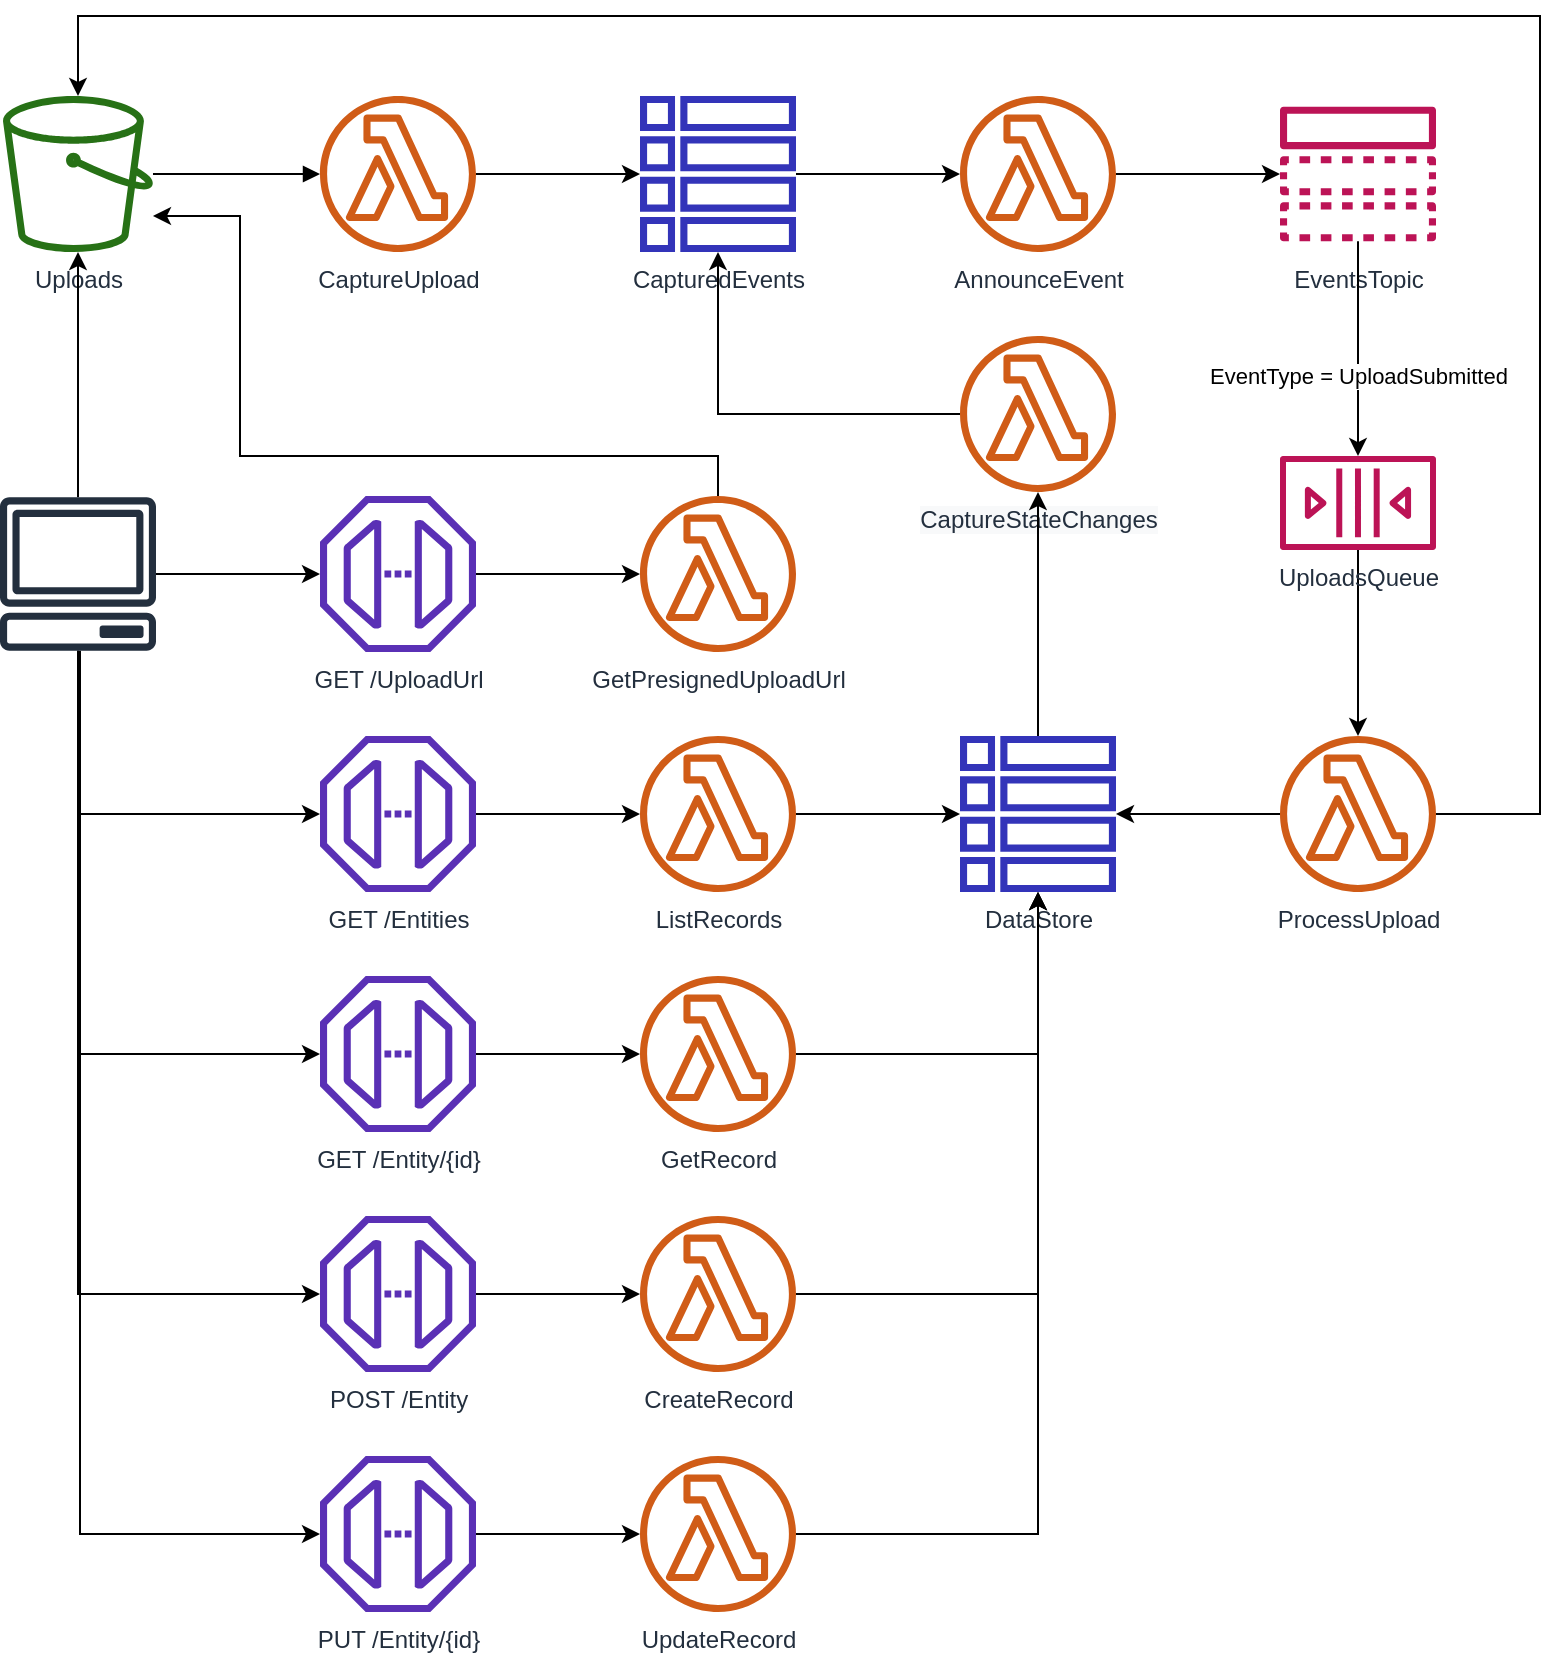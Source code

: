 <mxfile compressed="false">
    <diagram id="JkeCzRaAXA9yDT0niHJ5" name="Page-1">
        <mxGraphModel dx="940" dy="530" grid="1" gridSize="10" guides="1" tooltips="1" connect="1" arrows="1" fold="1" page="1" pageScale="1" pageWidth="850" pageHeight="1400" background="#FFFFFF" math="0" shadow="0">
            <root>
                <mxCell id="0"/>
                <mxCell id="1" parent="0"/>
                <mxCell id="k7aemHpgfqK2G6UQP_n8-1" value="&lt;span&gt;Uploads&lt;/span&gt;" style="outlineConnect=0;fontColor=#232F3E;gradientColor=none;fillColor=#277116;strokeColor=none;dashed=0;verticalLabelPosition=bottom;verticalAlign=top;align=center;html=1;fontSize=12;fontStyle=0;pointerEvents=1;shape=mxgraph.aws4.bucket;" parent="1" vertex="1">
                    <mxGeometry x="40" y="80" width="78" height="78" as="geometry"/>
                </mxCell>
                <mxCell id="JZLs2FqF0W2ko9GQ3f_p-4" style="edgeStyle=orthogonalEdgeStyle;rounded=0;orthogonalLoop=1;jettySize=auto;html=1;startArrow=none;startFill=0;strokeColor=#000000;" parent="1" source="k7aemHpgfqK2G6UQP_n8-3" target="k7aemHpgfqK2G6UQP_n8-5" edge="1">
                    <mxGeometry relative="1" as="geometry">
                        <Array as="points">
                            <mxPoint x="630" y="439"/>
                            <mxPoint x="630" y="439"/>
                        </Array>
                    </mxGeometry>
                </mxCell>
                <mxCell id="tSfun1f35xkHQWBB_WDs-2" style="edgeStyle=orthogonalEdgeStyle;rounded=0;orthogonalLoop=1;jettySize=auto;html=1;strokeColor=#000000;" parent="1" source="k7aemHpgfqK2G6UQP_n8-3" target="k7aemHpgfqK2G6UQP_n8-1" edge="1">
                    <mxGeometry relative="1" as="geometry">
                        <Array as="points">
                            <mxPoint x="810" y="439"/>
                            <mxPoint x="810" y="40"/>
                            <mxPoint x="79" y="40"/>
                        </Array>
                    </mxGeometry>
                </mxCell>
                <mxCell id="k7aemHpgfqK2G6UQP_n8-3" value="&lt;span&gt;ProcessUpload&lt;/span&gt;" style="outlineConnect=0;fontColor=#232F3E;gradientColor=none;fillColor=#D05C17;strokeColor=none;dashed=0;verticalLabelPosition=bottom;verticalAlign=top;align=center;html=1;fontSize=12;fontStyle=0;aspect=fixed;pointerEvents=1;shape=mxgraph.aws4.lambda_function;" parent="1" vertex="1">
                    <mxGeometry x="680" y="400" width="78" height="78" as="geometry"/>
                </mxCell>
                <mxCell id="k7aemHpgfqK2G6UQP_n8-5" value="DataStore" style="outlineConnect=0;fontColor=#232F3E;gradientColor=none;fillColor=#3334B9;strokeColor=none;dashed=0;verticalLabelPosition=bottom;verticalAlign=top;align=center;html=1;fontSize=12;fontStyle=0;aspect=fixed;pointerEvents=1;shape=mxgraph.aws4.table;" parent="1" vertex="1">
                    <mxGeometry x="520" y="400" width="78" height="78" as="geometry"/>
                </mxCell>
                <mxCell id="JZLs2FqF0W2ko9GQ3f_p-9" style="edgeStyle=orthogonalEdgeStyle;rounded=0;orthogonalLoop=1;jettySize=auto;html=1;startArrow=none;startFill=0;strokeColor=#000000;" parent="1" source="k7aemHpgfqK2G6UQP_n8-6" target="k7aemHpgfqK2G6UQP_n8-15" edge="1">
                    <mxGeometry relative="1" as="geometry"/>
                </mxCell>
                <mxCell id="k7aemHpgfqK2G6UQP_n8-6" value="&lt;span&gt;GET /Entities&lt;/span&gt;" style="outlineConnect=0;fontColor=#232F3E;gradientColor=none;fillColor=#5A30B5;strokeColor=none;dashed=0;verticalLabelPosition=bottom;verticalAlign=top;align=center;html=1;fontSize=12;fontStyle=0;aspect=fixed;pointerEvents=1;shape=mxgraph.aws4.endpoint;" parent="1" vertex="1">
                    <mxGeometry x="200" y="400" width="78" height="78" as="geometry"/>
                </mxCell>
                <mxCell id="k7aemHpgfqK2G6UQP_n8-7" value="" style="edgeStyle=orthogonalEdgeStyle;html=1;endArrow=block;elbow=vertical;startArrow=none;endFill=1;strokeColor=#000000;rounded=0;" parent="1" source="k7aemHpgfqK2G6UQP_n8-1" target="k7aemHpgfqK2G6UQP_n8-37" edge="1">
                    <mxGeometry width="100" relative="1" as="geometry">
                        <mxPoint x="507" y="254" as="sourcePoint"/>
                        <mxPoint x="607" y="254" as="targetPoint"/>
                    </mxGeometry>
                </mxCell>
                <mxCell id="JZLs2FqF0W2ko9GQ3f_p-10" style="edgeStyle=orthogonalEdgeStyle;rounded=0;orthogonalLoop=1;jettySize=auto;html=1;startArrow=none;startFill=0;strokeColor=#000000;" parent="1" source="k7aemHpgfqK2G6UQP_n8-13" target="k7aemHpgfqK2G6UQP_n8-19" edge="1">
                    <mxGeometry relative="1" as="geometry"/>
                </mxCell>
                <mxCell id="k7aemHpgfqK2G6UQP_n8-13" value="&lt;span&gt;GET /Entity/{id}&lt;/span&gt;" style="outlineConnect=0;fontColor=#232F3E;gradientColor=none;fillColor=#5A30B5;strokeColor=none;dashed=0;verticalLabelPosition=bottom;verticalAlign=top;align=center;html=1;fontSize=12;fontStyle=0;aspect=fixed;pointerEvents=1;shape=mxgraph.aws4.endpoint;" parent="1" vertex="1">
                    <mxGeometry x="200" y="520" width="78" height="78" as="geometry"/>
                </mxCell>
                <mxCell id="JZLs2FqF0W2ko9GQ3f_p-12" style="edgeStyle=orthogonalEdgeStyle;rounded=0;orthogonalLoop=1;jettySize=auto;html=1;startArrow=none;startFill=0;strokeColor=#000000;" parent="1" source="k7aemHpgfqK2G6UQP_n8-15" target="k7aemHpgfqK2G6UQP_n8-5" edge="1">
                    <mxGeometry relative="1" as="geometry"/>
                </mxCell>
                <mxCell id="k7aemHpgfqK2G6UQP_n8-15" value="ListRecords" style="outlineConnect=0;fontColor=#232F3E;gradientColor=none;fillColor=#D05C17;strokeColor=none;dashed=0;verticalLabelPosition=bottom;verticalAlign=top;align=center;html=1;fontSize=12;fontStyle=0;aspect=fixed;pointerEvents=1;shape=mxgraph.aws4.lambda_function;" parent="1" vertex="1">
                    <mxGeometry x="360" y="400" width="78" height="78" as="geometry"/>
                </mxCell>
                <mxCell id="JZLs2FqF0W2ko9GQ3f_p-11" style="edgeStyle=orthogonalEdgeStyle;rounded=0;orthogonalLoop=1;jettySize=auto;html=1;startArrow=none;startFill=0;strokeColor=#000000;" parent="1" source="k7aemHpgfqK2G6UQP_n8-19" target="k7aemHpgfqK2G6UQP_n8-5" edge="1">
                    <mxGeometry relative="1" as="geometry"/>
                </mxCell>
                <mxCell id="k7aemHpgfqK2G6UQP_n8-19" value="GetRecord" style="outlineConnect=0;fontColor=#232F3E;gradientColor=none;fillColor=#D05C17;strokeColor=none;dashed=0;verticalLabelPosition=bottom;verticalAlign=top;align=center;html=1;fontSize=12;fontStyle=0;aspect=fixed;pointerEvents=1;shape=mxgraph.aws4.lambda_function;" parent="1" vertex="1">
                    <mxGeometry x="360" y="520" width="78" height="78" as="geometry"/>
                </mxCell>
                <mxCell id="JZLs2FqF0W2ko9GQ3f_p-1" style="edgeStyle=orthogonalEdgeStyle;rounded=0;orthogonalLoop=1;jettySize=auto;html=1;startArrow=none;startFill=0;strokeColor=#000000;" parent="1" source="k7aemHpgfqK2G6UQP_n8-28" target="k7aemHpgfqK2G6UQP_n8-1" edge="1">
                    <mxGeometry relative="1" as="geometry"/>
                </mxCell>
                <mxCell id="JZLs2FqF0W2ko9GQ3f_p-5" style="edgeStyle=orthogonalEdgeStyle;rounded=0;orthogonalLoop=1;jettySize=auto;html=1;startArrow=none;startFill=0;strokeColor=#000000;" parent="1" source="k7aemHpgfqK2G6UQP_n8-28" target="k7aemHpgfqK2G6UQP_n8-33" edge="1">
                    <mxGeometry relative="1" as="geometry"/>
                </mxCell>
                <mxCell id="JZLs2FqF0W2ko9GQ3f_p-7" style="edgeStyle=orthogonalEdgeStyle;rounded=0;orthogonalLoop=1;jettySize=auto;html=1;startArrow=none;startFill=0;strokeColor=#000000;" parent="1" source="k7aemHpgfqK2G6UQP_n8-28" target="k7aemHpgfqK2G6UQP_n8-6" edge="1">
                    <mxGeometry relative="1" as="geometry">
                        <Array as="points">
                            <mxPoint x="79" y="439"/>
                        </Array>
                    </mxGeometry>
                </mxCell>
                <mxCell id="JZLs2FqF0W2ko9GQ3f_p-8" style="edgeStyle=orthogonalEdgeStyle;rounded=0;orthogonalLoop=1;jettySize=auto;html=1;startArrow=none;startFill=0;strokeColor=#000000;" parent="1" source="k7aemHpgfqK2G6UQP_n8-28" target="k7aemHpgfqK2G6UQP_n8-13" edge="1">
                    <mxGeometry relative="1" as="geometry">
                        <Array as="points">
                            <mxPoint x="79" y="559"/>
                        </Array>
                    </mxGeometry>
                </mxCell>
                <mxCell id="JZLs2FqF0W2ko9GQ3f_p-19" style="edgeStyle=orthogonalEdgeStyle;rounded=0;orthogonalLoop=1;jettySize=auto;html=1;startArrow=none;startFill=0;strokeColor=#000000;" parent="1" source="k7aemHpgfqK2G6UQP_n8-28" target="JZLs2FqF0W2ko9GQ3f_p-16" edge="1">
                    <mxGeometry relative="1" as="geometry">
                        <Array as="points">
                            <mxPoint x="79" y="679"/>
                        </Array>
                    </mxGeometry>
                </mxCell>
                <mxCell id="JZLs2FqF0W2ko9GQ3f_p-24" style="edgeStyle=orthogonalEdgeStyle;rounded=0;orthogonalLoop=1;jettySize=auto;html=1;startArrow=none;startFill=0;strokeColor=#000000;" parent="1" source="k7aemHpgfqK2G6UQP_n8-28" target="JZLs2FqF0W2ko9GQ3f_p-22" edge="1">
                    <mxGeometry relative="1" as="geometry">
                        <Array as="points">
                            <mxPoint x="80" y="799"/>
                        </Array>
                    </mxGeometry>
                </mxCell>
                <mxCell id="k7aemHpgfqK2G6UQP_n8-28" value="" style="outlineConnect=0;fontColor=#232F3E;gradientColor=none;fillColor=#232F3E;strokeColor=none;dashed=0;verticalLabelPosition=bottom;verticalAlign=top;align=center;html=1;fontSize=12;fontStyle=0;pointerEvents=1;shape=mxgraph.aws4.client;" parent="1" vertex="1">
                    <mxGeometry x="40" y="280" width="78" height="78" as="geometry"/>
                </mxCell>
                <mxCell id="tSfun1f35xkHQWBB_WDs-1" style="edgeStyle=orthogonalEdgeStyle;rounded=0;orthogonalLoop=1;jettySize=auto;html=1;strokeColor=#000000;" parent="1" source="k7aemHpgfqK2G6UQP_n8-31" target="k7aemHpgfqK2G6UQP_n8-1" edge="1">
                    <mxGeometry relative="1" as="geometry">
                        <Array as="points">
                            <mxPoint x="399" y="260"/>
                            <mxPoint x="160" y="260"/>
                            <mxPoint x="160" y="140"/>
                        </Array>
                    </mxGeometry>
                </mxCell>
                <mxCell id="k7aemHpgfqK2G6UQP_n8-31" value="&lt;span style=&quot;text-align: left&quot;&gt;GetPresignedUploadUrl&lt;/span&gt;" style="outlineConnect=0;fontColor=#232F3E;gradientColor=none;fillColor=#D05C17;strokeColor=none;dashed=0;verticalLabelPosition=bottom;verticalAlign=top;align=center;html=1;fontSize=12;fontStyle=0;aspect=fixed;pointerEvents=1;shape=mxgraph.aws4.lambda_function;" parent="1" vertex="1">
                    <mxGeometry x="360" y="280" width="78" height="78" as="geometry"/>
                </mxCell>
                <mxCell id="JZLs2FqF0W2ko9GQ3f_p-6" style="edgeStyle=orthogonalEdgeStyle;rounded=0;orthogonalLoop=1;jettySize=auto;html=1;startArrow=none;startFill=0;strokeColor=#000000;" parent="1" source="k7aemHpgfqK2G6UQP_n8-33" target="k7aemHpgfqK2G6UQP_n8-31" edge="1">
                    <mxGeometry relative="1" as="geometry"/>
                </mxCell>
                <mxCell id="k7aemHpgfqK2G6UQP_n8-33" value="GET /UploadUrl" style="outlineConnect=0;fontColor=#232F3E;gradientColor=none;fillColor=#5A30B5;strokeColor=none;dashed=0;verticalLabelPosition=bottom;verticalAlign=top;align=center;html=1;fontSize=12;fontStyle=0;aspect=fixed;pointerEvents=1;shape=mxgraph.aws4.endpoint;" parent="1" vertex="1">
                    <mxGeometry x="200" y="280" width="78" height="78" as="geometry"/>
                </mxCell>
                <mxCell id="JZLs2FqF0W2ko9GQ3f_p-2" style="edgeStyle=orthogonalEdgeStyle;rounded=0;orthogonalLoop=1;jettySize=auto;html=1;startArrow=none;startFill=0;strokeColor=#000000;" parent="1" source="k7aemHpgfqK2G6UQP_n8-37" target="k7aemHpgfqK2G6UQP_n8-39" edge="1">
                    <mxGeometry relative="1" as="geometry"/>
                </mxCell>
                <mxCell id="k7aemHpgfqK2G6UQP_n8-37" value="&lt;span&gt;CaptureUpload&lt;/span&gt;" style="outlineConnect=0;fontColor=#232F3E;gradientColor=none;fillColor=#D05C17;strokeColor=none;dashed=0;verticalLabelPosition=bottom;verticalAlign=top;align=center;html=1;fontSize=12;fontStyle=0;aspect=fixed;pointerEvents=1;shape=mxgraph.aws4.lambda_function;" parent="1" vertex="1">
                    <mxGeometry x="200" y="80" width="78" height="78" as="geometry"/>
                </mxCell>
                <mxCell id="k7aemHpgfqK2G6UQP_n8-38" style="edgeStyle=orthogonalEdgeStyle;rounded=0;orthogonalLoop=1;jettySize=auto;html=1;startArrow=none;startFill=0;strokeColor=#000000;" parent="1" source="k7aemHpgfqK2G6UQP_n8-42" target="k7aemHpgfqK2G6UQP_n8-47" edge="1">
                    <mxGeometry relative="1" as="geometry"/>
                </mxCell>
                <mxCell id="JZLs2FqF0W2ko9GQ3f_p-3" style="edgeStyle=orthogonalEdgeStyle;rounded=0;orthogonalLoop=1;jettySize=auto;html=1;startArrow=none;startFill=0;strokeColor=#000000;" parent="1" source="k7aemHpgfqK2G6UQP_n8-39" target="k7aemHpgfqK2G6UQP_n8-42" edge="1">
                    <mxGeometry relative="1" as="geometry"/>
                </mxCell>
                <mxCell id="k7aemHpgfqK2G6UQP_n8-39" value="&lt;span&gt;CapturedEvents&lt;/span&gt;" style="outlineConnect=0;fontColor=#232F3E;gradientColor=none;fillColor=#3334B9;strokeColor=none;dashed=0;verticalLabelPosition=bottom;verticalAlign=top;align=center;html=1;fontSize=12;fontStyle=0;aspect=fixed;pointerEvents=1;shape=mxgraph.aws4.table;" parent="1" vertex="1">
                    <mxGeometry x="360" y="80" width="78" height="78" as="geometry"/>
                </mxCell>
                <mxCell id="k7aemHpgfqK2G6UQP_n8-45" style="edgeStyle=orthogonalEdgeStyle;rounded=0;orthogonalLoop=1;jettySize=auto;html=1;startArrow=none;startFill=0;strokeColor=#000000;" parent="1" source="JZLs2FqF0W2ko9GQ3f_p-13" target="k7aemHpgfqK2G6UQP_n8-3" edge="1">
                    <mxGeometry relative="1" as="geometry">
                        <Array as="points"/>
                    </mxGeometry>
                </mxCell>
                <mxCell id="k7aemHpgfqK2G6UQP_n8-47" value="&lt;span&gt;EventsTopic&lt;/span&gt;" style="outlineConnect=0;fontColor=#232F3E;gradientColor=none;fillColor=#BC1356;strokeColor=none;dashed=0;verticalLabelPosition=bottom;verticalAlign=top;align=center;html=1;fontSize=12;fontStyle=0;pointerEvents=1;shape=mxgraph.aws4.topic;" parent="1" vertex="1">
                    <mxGeometry x="680" y="80" width="78" height="78" as="geometry"/>
                </mxCell>
                <mxCell id="k7aemHpgfqK2G6UQP_n8-50" value="&lt;span style=&quot;font-family: &amp;#34;helvetica&amp;#34; ; font-size: 12px ; font-style: normal ; font-weight: 400 ; letter-spacing: normal ; text-align: center ; text-indent: 0px ; text-transform: none ; word-spacing: 0px ; background-color: rgb(248 , 249 , 250) ; float: none ; display: inline&quot;&gt;CaptureStateChanges&lt;/span&gt;&lt;br&gt;" style="outlineConnect=0;fontColor=#232F3E;gradientColor=none;fillColor=#D05C17;strokeColor=none;dashed=0;verticalLabelPosition=bottom;verticalAlign=top;align=center;html=1;fontSize=12;fontStyle=0;aspect=fixed;pointerEvents=1;shape=mxgraph.aws4.lambda_function;" parent="1" vertex="1">
                    <mxGeometry x="520" y="200" width="78" height="78" as="geometry"/>
                </mxCell>
                <mxCell id="k7aemHpgfqK2G6UQP_n8-42" value="AnnounceEvent" style="outlineConnect=0;fontColor=#232F3E;gradientColor=none;fillColor=#D05C17;strokeColor=none;dashed=0;verticalLabelPosition=bottom;verticalAlign=top;align=center;html=1;fontSize=12;fontStyle=0;aspect=fixed;pointerEvents=1;shape=mxgraph.aws4.lambda_function;" parent="1" vertex="1">
                    <mxGeometry x="520" y="80" width="78" height="78" as="geometry"/>
                </mxCell>
                <mxCell id="kIKORUK3WMcLZ2eLD7nt-27" style="edgeStyle=orthogonalEdgeStyle;rounded=0;orthogonalLoop=1;jettySize=auto;html=1;startArrow=none;startFill=0;strokeColor=#000000;" parent="1" source="k7aemHpgfqK2G6UQP_n8-50" target="k7aemHpgfqK2G6UQP_n8-39" edge="1">
                    <mxGeometry relative="1" as="geometry">
                        <mxPoint x="1439" y="297" as="sourcePoint"/>
                        <mxPoint x="597.41" y="199" as="targetPoint"/>
                    </mxGeometry>
                </mxCell>
                <mxCell id="kIKORUK3WMcLZ2eLD7nt-29" style="edgeStyle=orthogonalEdgeStyle;rounded=0;orthogonalLoop=1;jettySize=auto;html=1;startArrow=none;startFill=0;strokeColor=#000000;" parent="1" source="k7aemHpgfqK2G6UQP_n8-5" target="k7aemHpgfqK2G6UQP_n8-50" edge="1">
                    <mxGeometry relative="1" as="geometry">
                        <mxPoint x="1037.91" y="519" as="sourcePoint"/>
                        <mxPoint x="1159" y="440" as="targetPoint"/>
                    </mxGeometry>
                </mxCell>
                <mxCell id="JZLs2FqF0W2ko9GQ3f_p-13" value="UploadsQueue" style="outlineConnect=0;fontColor=#232F3E;gradientColor=none;fillColor=#BC1356;strokeColor=none;dashed=0;verticalLabelPosition=bottom;verticalAlign=top;align=center;html=1;fontSize=12;fontStyle=0;aspect=fixed;pointerEvents=1;shape=mxgraph.aws4.queue;" parent="1" vertex="1">
                    <mxGeometry x="680" y="260" width="78" height="47" as="geometry"/>
                </mxCell>
                <mxCell id="JZLs2FqF0W2ko9GQ3f_p-14" style="edgeStyle=orthogonalEdgeStyle;rounded=0;orthogonalLoop=1;jettySize=auto;html=1;startArrow=none;startFill=0;strokeColor=#000000;" parent="1" source="k7aemHpgfqK2G6UQP_n8-47" target="JZLs2FqF0W2ko9GQ3f_p-13" edge="1">
                    <mxGeometry relative="1" as="geometry">
                        <mxPoint x="719" y="152.625" as="sourcePoint"/>
                        <mxPoint x="638" y="279" as="targetPoint"/>
                        <Array as="points">
                            <mxPoint x="719" y="279"/>
                        </Array>
                    </mxGeometry>
                </mxCell>
                <mxCell id="JZLs2FqF0W2ko9GQ3f_p-15" value="EventType = UploadSubmitted" style="edgeLabel;html=1;align=center;verticalAlign=middle;resizable=0;points=[];" parent="JZLs2FqF0W2ko9GQ3f_p-14" vertex="1" connectable="0">
                    <mxGeometry x="-0.181" relative="1" as="geometry">
                        <mxPoint y="23.38" as="offset"/>
                    </mxGeometry>
                </mxCell>
                <mxCell id="JZLs2FqF0W2ko9GQ3f_p-20" style="edgeStyle=orthogonalEdgeStyle;rounded=0;orthogonalLoop=1;jettySize=auto;html=1;startArrow=none;startFill=0;strokeColor=#000000;" parent="1" source="JZLs2FqF0W2ko9GQ3f_p-16" target="JZLs2FqF0W2ko9GQ3f_p-17" edge="1">
                    <mxGeometry relative="1" as="geometry"/>
                </mxCell>
                <mxCell id="JZLs2FqF0W2ko9GQ3f_p-16" value="&lt;span&gt;POST /Entity&lt;/span&gt;" style="outlineConnect=0;fontColor=#232F3E;gradientColor=none;fillColor=#5A30B5;strokeColor=none;dashed=0;verticalLabelPosition=bottom;verticalAlign=top;align=center;html=1;fontSize=12;fontStyle=0;aspect=fixed;pointerEvents=1;shape=mxgraph.aws4.endpoint;" parent="1" vertex="1">
                    <mxGeometry x="200" y="640" width="78" height="78" as="geometry"/>
                </mxCell>
                <mxCell id="JZLs2FqF0W2ko9GQ3f_p-18" style="edgeStyle=orthogonalEdgeStyle;rounded=0;orthogonalLoop=1;jettySize=auto;html=1;startArrow=none;startFill=0;strokeColor=#000000;" parent="1" source="JZLs2FqF0W2ko9GQ3f_p-17" target="k7aemHpgfqK2G6UQP_n8-5" edge="1">
                    <mxGeometry relative="1" as="geometry"/>
                </mxCell>
                <mxCell id="JZLs2FqF0W2ko9GQ3f_p-17" value="CreateRecord" style="outlineConnect=0;fontColor=#232F3E;gradientColor=none;fillColor=#D05C17;strokeColor=none;dashed=0;verticalLabelPosition=bottom;verticalAlign=top;align=center;html=1;fontSize=12;fontStyle=0;aspect=fixed;pointerEvents=1;shape=mxgraph.aws4.lambda_function;" parent="1" vertex="1">
                    <mxGeometry x="360" y="640" width="78" height="78" as="geometry"/>
                </mxCell>
                <mxCell id="JZLs2FqF0W2ko9GQ3f_p-21" style="edgeStyle=orthogonalEdgeStyle;rounded=0;orthogonalLoop=1;jettySize=auto;html=1;startArrow=none;startFill=0;strokeColor=#000000;" parent="1" source="JZLs2FqF0W2ko9GQ3f_p-22" target="JZLs2FqF0W2ko9GQ3f_p-23" edge="1">
                    <mxGeometry relative="1" as="geometry"/>
                </mxCell>
                <mxCell id="JZLs2FqF0W2ko9GQ3f_p-22" value="&lt;span&gt;PUT /Entity/{id}&lt;/span&gt;" style="outlineConnect=0;fontColor=#232F3E;gradientColor=none;fillColor=#5A30B5;strokeColor=none;dashed=0;verticalLabelPosition=bottom;verticalAlign=top;align=center;html=1;fontSize=12;fontStyle=0;aspect=fixed;pointerEvents=1;shape=mxgraph.aws4.endpoint;" parent="1" vertex="1">
                    <mxGeometry x="200" y="760" width="78" height="78" as="geometry"/>
                </mxCell>
                <mxCell id="JZLs2FqF0W2ko9GQ3f_p-25" style="edgeStyle=orthogonalEdgeStyle;rounded=0;orthogonalLoop=1;jettySize=auto;html=1;startArrow=none;startFill=0;strokeColor=#000000;" parent="1" source="JZLs2FqF0W2ko9GQ3f_p-23" target="k7aemHpgfqK2G6UQP_n8-5" edge="1">
                    <mxGeometry relative="1" as="geometry"/>
                </mxCell>
                <mxCell id="JZLs2FqF0W2ko9GQ3f_p-23" value="UpdateRecord" style="outlineConnect=0;fontColor=#232F3E;gradientColor=none;fillColor=#D05C17;strokeColor=none;dashed=0;verticalLabelPosition=bottom;verticalAlign=top;align=center;html=1;fontSize=12;fontStyle=0;aspect=fixed;pointerEvents=1;shape=mxgraph.aws4.lambda_function;" parent="1" vertex="1">
                    <mxGeometry x="360" y="760" width="78" height="78" as="geometry"/>
                </mxCell>
            </root>
        </mxGraphModel>
    </diagram>
</mxfile>
